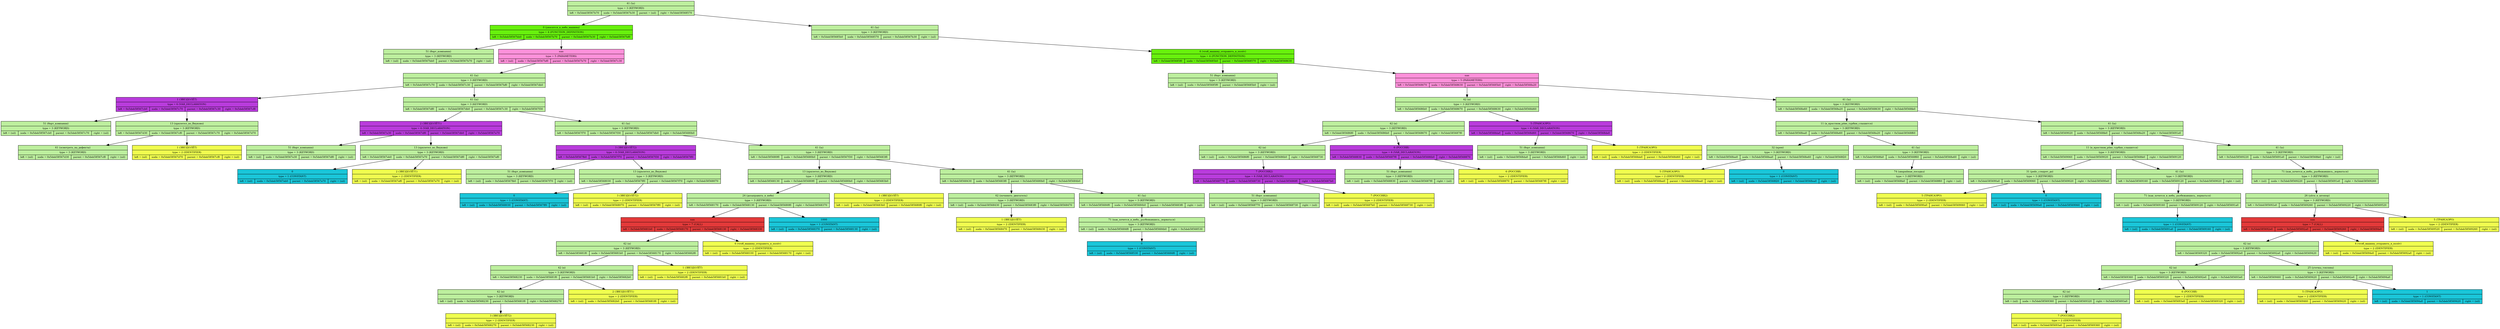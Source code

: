 digraph
{
	node[fontsize=9]

	node_0x5deb58567b30 [shape=record, label = "{41 (\\n)| type = 3 (KEYWORD) | {left = 0x5deb58567b70 | node = 0x5deb58567b30 | parent = (nil) | right = 0x5deb58568570}}" style="filled",fillcolor="#BDEF9E"]

	node_0x5deb58567b70 [shape=record, label = "{0 (уносится_в_небо_машина)| type = 4 (FUNCTION_DEFINITION) | {left = 0x5deb58567bb0 | node = 0x5deb58567b70 | parent = 0x5deb58567b30 | right = 0x5deb58567bf0}}" style="filled",fillcolor="#68F10D"]

	edge[color="black",fontsize=12]
	node_0x5deb58567b30 -> node_0x5deb58567b70

	node_0x5deb58567bb0 [shape=record, label = "{51 (борт_компании)| type = 3 (KEYWORD) | {left = (nil) | node = 0x5deb58567bb0 | parent = 0x5deb58567b70 | right = (nil)}}" style="filled",fillcolor="#BDEF9E"]

	edge[color="black",fontsize=12]
	node_0x5deb58567b70 -> node_0x5deb58567bb0

	node_0x5deb58567bf0 [shape=record, label = "{nan| type = 5 (PARAMETERS) | {left = (nil) | node = 0x5deb58567bf0 | parent = 0x5deb58567b70 | right = 0x5deb58567c30}}" style="filled",fillcolor="#FF91DA"]

	edge[color="black",fontsize=12]
	node_0x5deb58567b70 -> node_0x5deb58567bf0

	node_0x5deb58567c30 [shape=record, label = "{41 (\\n)| type = 3 (KEYWORD) | {left = 0x5deb58567c70 | node = 0x5deb58567c30 | parent = 0x5deb58567bf0 | right = 0x5deb58567db0}}" style="filled",fillcolor="#BDEF9E"]

	edge[color="black",fontsize=12]
	node_0x5deb58567bf0 -> node_0x5deb58567c30

	node_0x5deb58567c70 [shape=record, label = "{1 (ЗВЕЗДОЛЁТ)| type = 6 (VAR_DECLARATION) | {left = 0x5deb58567cb0 | node = 0x5deb58567c70 | parent = 0x5deb58567c30 | right = 0x5deb58567cf0}}" style="filled",fillcolor="#B93CDC"]

	edge[color="black",fontsize=12]
	node_0x5deb58567c30 -> node_0x5deb58567c70

	node_0x5deb58567cb0 [shape=record, label = "{51 (борт_компании)| type = 3 (KEYWORD) | {left = (nil) | node = 0x5deb58567cb0 | parent = 0x5deb58567c70 | right = (nil)}}" style="filled",fillcolor="#BDEF9E"]

	edge[color="black",fontsize=12]
	node_0x5deb58567c70 -> node_0x5deb58567cb0

	node_0x5deb58567cf0 [shape=record, label = "{13 (прилетел_во_Внуково)| type = 3 (KEYWORD) | {left = 0x5deb58567d30 | node = 0x5deb58567cf0 | parent = 0x5deb58567c70 | right = 0x5deb58567d70}}" style="filled",fillcolor="#BDEF9E"]

	edge[color="black",fontsize=12]
	node_0x5deb58567c70 -> node_0x5deb58567cf0

	node_0x5deb58567d30 [shape=record, label = "{61 (осмотреть_на_дефекты)| type = 3 (KEYWORD) | {left = (nil) | node = 0x5deb58567d30 | parent = 0x5deb58567cf0 | right = (nil)}}" style="filled",fillcolor="#BDEF9E"]

	edge[color="black",fontsize=12]
	node_0x5deb58567cf0 -> node_0x5deb58567d30

	node_0x5deb58567d70 [shape=record, label = "{1 (ЗВЕЗДОЛЁТ)| type = 2 (IDENTIFIER) | {left = (nil) | node = 0x5deb58567d70 | parent = 0x5deb58567cf0 | right = (nil)}}" style="filled",fillcolor="#F0FF4F"]

	edge[color="black",fontsize=12]
	node_0x5deb58567cf0 -> node_0x5deb58567d70

	node_0x5deb58567db0 [shape=record, label = "{41 (\\n)| type = 3 (KEYWORD) | {left = 0x5deb58567df0 | node = 0x5deb58567db0 | parent = 0x5deb58567c30 | right = 0x5deb58567f30}}" style="filled",fillcolor="#BDEF9E"]

	edge[color="black",fontsize=12]
	node_0x5deb58567c30 -> node_0x5deb58567db0

	node_0x5deb58567df0 [shape=record, label = "{2 (ЗВЕЗДОЛЁТ1)| type = 6 (VAR_DECLARATION) | {left = 0x5deb58567e30 | node = 0x5deb58567df0 | parent = 0x5deb58567db0 | right = 0x5deb58567e70}}" style="filled",fillcolor="#B93CDC"]

	edge[color="black",fontsize=12]
	node_0x5deb58567db0 -> node_0x5deb58567df0

	node_0x5deb58567e30 [shape=record, label = "{51 (борт_компании)| type = 3 (KEYWORD) | {left = (nil) | node = 0x5deb58567e30 | parent = 0x5deb58567df0 | right = (nil)}}" style="filled",fillcolor="#BDEF9E"]

	edge[color="black",fontsize=12]
	node_0x5deb58567df0 -> node_0x5deb58567e30

	node_0x5deb58567e70 [shape=record, label = "{13 (прилетел_во_Внуково)| type = 3 (KEYWORD) | {left = 0x5deb58567eb0 | node = 0x5deb58567e70 | parent = 0x5deb58567df0 | right = 0x5deb58567ef0}}" style="filled",fillcolor="#BDEF9E"]

	edge[color="black",fontsize=12]
	node_0x5deb58567df0 -> node_0x5deb58567e70

	node_0x5deb58567eb0 [shape=record, label = "{0| type = 1 (CONSTANT) | {left = (nil) | node = 0x5deb58567eb0 | parent = 0x5deb58567e70 | right = (nil)}}" style="filled",fillcolor="#1AC6D9"]

	edge[color="black",fontsize=12]
	node_0x5deb58567e70 -> node_0x5deb58567eb0

	node_0x5deb58567ef0 [shape=record, label = "{2 (ЗВЕЗДОЛЁТ1)| type = 2 (IDENTIFIER) | {left = (nil) | node = 0x5deb58567ef0 | parent = 0x5deb58567e70 | right = (nil)}}" style="filled",fillcolor="#F0FF4F"]

	edge[color="black",fontsize=12]
	node_0x5deb58567e70 -> node_0x5deb58567ef0

	node_0x5deb58567f30 [shape=record, label = "{41 (\\n)| type = 3 (KEYWORD) | {left = 0x5deb58567f70 | node = 0x5deb58567f30 | parent = 0x5deb58567db0 | right = 0x5deb585680b0}}" style="filled",fillcolor="#BDEF9E"]

	edge[color="black",fontsize=12]
	node_0x5deb58567db0 -> node_0x5deb58567f30

	node_0x5deb58567f70 [shape=record, label = "{3 (ЗВЕЗДОЛЁТ2)| type = 6 (VAR_DECLARATION) | {left = 0x5deb58567fb0 | node = 0x5deb58567f70 | parent = 0x5deb58567f30 | right = 0x5deb58567ff0}}" style="filled",fillcolor="#B93CDC"]

	edge[color="black",fontsize=12]
	node_0x5deb58567f30 -> node_0x5deb58567f70

	node_0x5deb58567fb0 [shape=record, label = "{51 (борт_компании)| type = 3 (KEYWORD) | {left = (nil) | node = 0x5deb58567fb0 | parent = 0x5deb58567f70 | right = (nil)}}" style="filled",fillcolor="#BDEF9E"]

	edge[color="black",fontsize=12]
	node_0x5deb58567f70 -> node_0x5deb58567fb0

	node_0x5deb58567ff0 [shape=record, label = "{13 (прилетел_во_Внуково)| type = 3 (KEYWORD) | {left = 0x5deb58568030 | node = 0x5deb58567ff0 | parent = 0x5deb58567f70 | right = 0x5deb58568070}}" style="filled",fillcolor="#BDEF9E"]

	edge[color="black",fontsize=12]
	node_0x5deb58567f70 -> node_0x5deb58567ff0

	node_0x5deb58568030 [shape=record, label = "{0| type = 1 (CONSTANT) | {left = (nil) | node = 0x5deb58568030 | parent = 0x5deb58567ff0 | right = (nil)}}" style="filled",fillcolor="#1AC6D9"]

	edge[color="black",fontsize=12]
	node_0x5deb58567ff0 -> node_0x5deb58568030

	node_0x5deb58568070 [shape=record, label = "{3 (ЗВЕЗДОЛЁТ2)| type = 2 (IDENTIFIER) | {left = (nil) | node = 0x5deb58568070 | parent = 0x5deb58567ff0 | right = (nil)}}" style="filled",fillcolor="#F0FF4F"]

	edge[color="black",fontsize=12]
	node_0x5deb58567ff0 -> node_0x5deb58568070

	node_0x5deb585680b0 [shape=record, label = "{41 (\\n)| type = 3 (KEYWORD) | {left = 0x5deb585680f0 | node = 0x5deb585680b0 | parent = 0x5deb58567f30 | right = 0x5deb585683f0}}" style="filled",fillcolor="#BDEF9E"]

	edge[color="black",fontsize=12]
	node_0x5deb58567f30 -> node_0x5deb585680b0

	node_0x5deb585680f0 [shape=record, label = "{13 (прилетел_во_Внуково)| type = 3 (KEYWORD) | {left = 0x5deb58568130 | node = 0x5deb585680f0 | parent = 0x5deb585680b0 | right = 0x5deb585683b0}}" style="filled",fillcolor="#BDEF9E"]

	edge[color="black",fontsize=12]
	node_0x5deb585680b0 -> node_0x5deb585680f0

	node_0x5deb58568130 [shape=record, label = "{24 (дозаправить_в_небе)| type = 3 (KEYWORD) | {left = 0x5deb58568170 | node = 0x5deb58568130 | parent = 0x5deb585680f0 | right = 0x5deb58568370}}" style="filled",fillcolor="#BDEF9E"]

	edge[color="black",fontsize=12]
	node_0x5deb585680f0 -> node_0x5deb58568130

	node_0x5deb58568170 [shape=record, label = "{nan| type = 7 (CALL) | {left = 0x5deb585681b0 | node = 0x5deb58568170 | parent = 0x5deb58568130 | right = 0x5deb58568330}}" style="filled",fillcolor="#E33A3A"]

	edge[color="black",fontsize=12]
	node_0x5deb58568130 -> node_0x5deb58568170

	node_0x5deb585681b0 [shape=record, label = "{42 (и)| type = 3 (KEYWORD) | {left = 0x5deb585681f0 | node = 0x5deb585681b0 | parent = 0x5deb58568170 | right = 0x5deb585682f0}}" style="filled",fillcolor="#BDEF9E"]

	edge[color="black",fontsize=12]
	node_0x5deb58568170 -> node_0x5deb585681b0

	node_0x5deb585681f0 [shape=record, label = "{42 (и)| type = 3 (KEYWORD) | {left = 0x5deb58568230 | node = 0x5deb585681f0 | parent = 0x5deb585681b0 | right = 0x5deb585682b0}}" style="filled",fillcolor="#BDEF9E"]

	edge[color="black",fontsize=12]
	node_0x5deb585681b0 -> node_0x5deb585681f0

	node_0x5deb58568230 [shape=record, label = "{42 (и)| type = 3 (KEYWORD) | {left = (nil) | node = 0x5deb58568230 | parent = 0x5deb585681f0 | right = 0x5deb58568270}}" style="filled",fillcolor="#BDEF9E"]

	edge[color="black",fontsize=12]
	node_0x5deb585681f0 -> node_0x5deb58568230

	node_0x5deb58568270 [shape=record, label = "{3 (ЗВЕЗДОЛЁТ2)| type = 2 (IDENTIFIER) | {left = (nil) | node = 0x5deb58568270 | parent = 0x5deb58568230 | right = (nil)}}" style="filled",fillcolor="#F0FF4F"]

	edge[color="black",fontsize=12]
	node_0x5deb58568230 -> node_0x5deb58568270

	node_0x5deb585682b0 [shape=record, label = "{2 (ЗВЕЗДОЛЁТ1)| type = 2 (IDENTIFIER) | {left = (nil) | node = 0x5deb585682b0 | parent = 0x5deb585681f0 | right = (nil)}}" style="filled",fillcolor="#F0FF4F"]

	edge[color="black",fontsize=12]
	node_0x5deb585681f0 -> node_0x5deb585682b0

	node_0x5deb585682f0 [shape=record, label = "{1 (ЗВЕЗДОЛЁТ)| type = 2 (IDENTIFIER) | {left = (nil) | node = 0x5deb585682f0 | parent = 0x5deb585681b0 | right = (nil)}}" style="filled",fillcolor="#F0FF4F"]

	edge[color="black",fontsize=12]
	node_0x5deb585681b0 -> node_0x5deb585682f0

	node_0x5deb58568330 [shape=record, label = "{4 (чтоб_машину_отправить_в_полёт)| type = 2 (IDENTIFIER) | {left = (nil) | node = 0x5deb58568330 | parent = 0x5deb58568170 | right = (nil)}}" style="filled",fillcolor="#F0FF4F"]

	edge[color="black",fontsize=12]
	node_0x5deb58568170 -> node_0x5deb58568330

	node_0x5deb58568370 [shape=record, label = "{1000| type = 1 (CONSTANT) | {left = (nil) | node = 0x5deb58568370 | parent = 0x5deb58568130 | right = (nil)}}" style="filled",fillcolor="#1AC6D9"]

	edge[color="black",fontsize=12]
	node_0x5deb58568130 -> node_0x5deb58568370

	node_0x5deb585683b0 [shape=record, label = "{1 (ЗВЕЗДОЛЁТ)| type = 2 (IDENTIFIER) | {left = (nil) | node = 0x5deb585683b0 | parent = 0x5deb585680f0 | right = (nil)}}" style="filled",fillcolor="#F0FF4F"]

	edge[color="black",fontsize=12]
	node_0x5deb585680f0 -> node_0x5deb585683b0

	node_0x5deb585683f0 [shape=record, label = "{41 (\\n)| type = 3 (KEYWORD) | {left = 0x5deb58568430 | node = 0x5deb585683f0 | parent = 0x5deb585680b0 | right = 0x5deb585684b0}}" style="filled",fillcolor="#BDEF9E"]

	edge[color="black",fontsize=12]
	node_0x5deb585680b0 -> node_0x5deb585683f0

	node_0x5deb58568430 [shape=record, label = "{62 (починить_двигатель)| type = 3 (KEYWORD) | {left = (nil) | node = 0x5deb58568430 | parent = 0x5deb585683f0 | right = 0x5deb58568470}}" style="filled",fillcolor="#BDEF9E"]

	edge[color="black",fontsize=12]
	node_0x5deb585683f0 -> node_0x5deb58568430

	node_0x5deb58568470 [shape=record, label = "{1 (ЗВЕЗДОЛЁТ)| type = 2 (IDENTIFIER) | {left = (nil) | node = 0x5deb58568470 | parent = 0x5deb58568430 | right = (nil)}}" style="filled",fillcolor="#F0FF4F"]

	edge[color="black",fontsize=12]
	node_0x5deb58568430 -> node_0x5deb58568470

	node_0x5deb585684b0 [shape=record, label = "{41 (\\n)| type = 3 (KEYWORD) | {left = 0x5deb585684f0 | node = 0x5deb585684b0 | parent = 0x5deb585683f0 | right = (nil)}}" style="filled",fillcolor="#BDEF9E"]

	edge[color="black",fontsize=12]
	node_0x5deb585683f0 -> node_0x5deb585684b0

	node_0x5deb585684f0 [shape=record, label = "{71 (как_хочется_в_небо,_разбежавшись,_ворваться)| type = 3 (KEYWORD) | {left = (nil) | node = 0x5deb585684f0 | parent = 0x5deb585684b0 | right = 0x5deb58568530}}" style="filled",fillcolor="#BDEF9E"]

	edge[color="black",fontsize=12]
	node_0x5deb585684b0 -> node_0x5deb585684f0

	node_0x5deb58568530 [shape=record, label = "{0| type = 1 (CONSTANT) | {left = (nil) | node = 0x5deb58568530 | parent = 0x5deb585684f0 | right = (nil)}}" style="filled",fillcolor="#1AC6D9"]

	edge[color="black",fontsize=12]
	node_0x5deb585684f0 -> node_0x5deb58568530

	node_0x5deb58568570 [shape=record, label = "{41 (\\n)| type = 3 (KEYWORD) | {left = 0x5deb585685b0 | node = 0x5deb58568570 | parent = 0x5deb58567b30 | right = (nil)}}" style="filled",fillcolor="#BDEF9E"]

	edge[color="black",fontsize=12]
	node_0x5deb58567b30 -> node_0x5deb58568570

	node_0x5deb585685b0 [shape=record, label = "{4 (чтоб_машину_отправить_в_полёт)| type = 4 (FUNCTION_DEFINITION) | {left = 0x5deb585685f0 | node = 0x5deb585685b0 | parent = 0x5deb58568570 | right = 0x5deb58568630}}" style="filled",fillcolor="#68F10D"]

	edge[color="black",fontsize=12]
	node_0x5deb58568570 -> node_0x5deb585685b0

	node_0x5deb585685f0 [shape=record, label = "{51 (борт_компании)| type = 3 (KEYWORD) | {left = (nil) | node = 0x5deb585685f0 | parent = 0x5deb585685b0 | right = (nil)}}" style="filled",fillcolor="#BDEF9E"]

	edge[color="black",fontsize=12]
	node_0x5deb585685b0 -> node_0x5deb585685f0

	node_0x5deb58568630 [shape=record, label = "{nan| type = 5 (PARAMETERS) | {left = 0x5deb58568670 | node = 0x5deb58568630 | parent = 0x5deb585685b0 | right = 0x5deb58568e20}}" style="filled",fillcolor="#FF91DA"]

	edge[color="black",fontsize=12]
	node_0x5deb585685b0 -> node_0x5deb58568630

	node_0x5deb58568670 [shape=record, label = "{42 (и)| type = 3 (KEYWORD) | {left = 0x5deb585686b0 | node = 0x5deb58568670 | parent = 0x5deb58568630 | right = 0x5deb58568d60}}" style="filled",fillcolor="#BDEF9E"]

	edge[color="black",fontsize=12]
	node_0x5deb58568630 -> node_0x5deb58568670

	node_0x5deb585686b0 [shape=record, label = "{42 (и)| type = 3 (KEYWORD) | {left = 0x5deb585686f0 | node = 0x5deb585686b0 | parent = 0x5deb58568670 | right = 0x5deb585687f0}}" style="filled",fillcolor="#BDEF9E"]

	edge[color="black",fontsize=12]
	node_0x5deb58568670 -> node_0x5deb585686b0

	node_0x5deb585686f0 [shape=record, label = "{42 (и)| type = 3 (KEYWORD) | {left = (nil) | node = 0x5deb585686f0 | parent = 0x5deb585686b0 | right = 0x5deb58568730}}" style="filled",fillcolor="#BDEF9E"]

	edge[color="black",fontsize=12]
	node_0x5deb585686b0 -> node_0x5deb585686f0

	node_0x5deb58568730 [shape=record, label = "{7 (РОССИЯ2)| type = 6 (VAR_DECLARATION) | {left = 0x5deb58568770 | node = 0x5deb58568730 | parent = 0x5deb585686f0 | right = 0x5deb585687b0}}" style="filled",fillcolor="#B93CDC"]

	edge[color="black",fontsize=12]
	node_0x5deb585686f0 -> node_0x5deb58568730

	node_0x5deb58568770 [shape=record, label = "{51 (борт_компании)| type = 3 (KEYWORD) | {left = (nil) | node = 0x5deb58568770 | parent = 0x5deb58568730 | right = (nil)}}" style="filled",fillcolor="#BDEF9E"]

	edge[color="black",fontsize=12]
	node_0x5deb58568730 -> node_0x5deb58568770

	node_0x5deb585687b0 [shape=record, label = "{7 (РОССИЯ2)| type = 2 (IDENTIFIER) | {left = (nil) | node = 0x5deb585687b0 | parent = 0x5deb58568730 | right = (nil)}}" style="filled",fillcolor="#F0FF4F"]

	edge[color="black",fontsize=12]
	node_0x5deb58568730 -> node_0x5deb585687b0

	node_0x5deb585687f0 [shape=record, label = "{6 (РОССИЯ)| type = 6 (VAR_DECLARATION) | {left = 0x5deb58568830 | node = 0x5deb585687f0 | parent = 0x5deb585686b0 | right = 0x5deb58568870}}" style="filled",fillcolor="#B93CDC"]

	edge[color="black",fontsize=12]
	node_0x5deb585686b0 -> node_0x5deb585687f0

	node_0x5deb58568830 [shape=record, label = "{51 (борт_компании)| type = 3 (KEYWORD) | {left = (nil) | node = 0x5deb58568830 | parent = 0x5deb585687f0 | right = (nil)}}" style="filled",fillcolor="#BDEF9E"]

	edge[color="black",fontsize=12]
	node_0x5deb585687f0 -> node_0x5deb58568830

	node_0x5deb58568870 [shape=record, label = "{6 (РОССИЯ)| type = 2 (IDENTIFIER) | {left = (nil) | node = 0x5deb58568870 | parent = 0x5deb585687f0 | right = (nil)}}" style="filled",fillcolor="#F0FF4F"]

	edge[color="black",fontsize=12]
	node_0x5deb585687f0 -> node_0x5deb58568870

	node_0x5deb58568d60 [shape=record, label = "{5 (ТРАНСАЭРО)| type = 6 (VAR_DECLARATION) | {left = 0x5deb58568da0 | node = 0x5deb58568d60 | parent = 0x5deb58568670 | right = 0x5deb58568de0}}" style="filled",fillcolor="#B93CDC"]

	edge[color="black",fontsize=12]
	node_0x5deb58568670 -> node_0x5deb58568d60

	node_0x5deb58568da0 [shape=record, label = "{51 (борт_компании)| type = 3 (KEYWORD) | {left = (nil) | node = 0x5deb58568da0 | parent = 0x5deb58568d60 | right = (nil)}}" style="filled",fillcolor="#BDEF9E"]

	edge[color="black",fontsize=12]
	node_0x5deb58568d60 -> node_0x5deb58568da0

	node_0x5deb58568de0 [shape=record, label = "{5 (ТРАНСАЭРО)| type = 2 (IDENTIFIER) | {left = (nil) | node = 0x5deb58568de0 | parent = 0x5deb58568d60 | right = (nil)}}" style="filled",fillcolor="#F0FF4F"]

	edge[color="black",fontsize=12]
	node_0x5deb58568d60 -> node_0x5deb58568de0

	node_0x5deb58568e20 [shape=record, label = "{41 (\\n)| type = 3 (KEYWORD) | {left = 0x5deb58568e60 | node = 0x5deb58568e20 | parent = 0x5deb58568630 | right = 0x5deb58568fe0}}" style="filled",fillcolor="#BDEF9E"]

	edge[color="black",fontsize=12]
	node_0x5deb58568630 -> node_0x5deb58568e20

	node_0x5deb58568e60 [shape=record, label = "{11 (в_яростном_рёве_турбин_слышится)| type = 3 (KEYWORD) | {left = 0x5deb58568ea0 | node = 0x5deb58568e60 | parent = 0x5deb58568e20 | right = 0x5deb58568f60}}" style="filled",fillcolor="#BDEF9E"]

	edge[color="black",fontsize=12]
	node_0x5deb58568e20 -> node_0x5deb58568e60

	node_0x5deb58568ea0 [shape=record, label = "{32 (крен)| type = 3 (KEYWORD) | {left = 0x5deb58568ee0 | node = 0x5deb58568ea0 | parent = 0x5deb58568e60 | right = 0x5deb58568f20}}" style="filled",fillcolor="#BDEF9E"]

	edge[color="black",fontsize=12]
	node_0x5deb58568e60 -> node_0x5deb58568ea0

	node_0x5deb58568ee0 [shape=record, label = "{5 (ТРАНСАЭРО)| type = 2 (IDENTIFIER) | {left = (nil) | node = 0x5deb58568ee0 | parent = 0x5deb58568ea0 | right = (nil)}}" style="filled",fillcolor="#F0FF4F"]

	edge[color="black",fontsize=12]
	node_0x5deb58568ea0 -> node_0x5deb58568ee0

	node_0x5deb58568f20 [shape=record, label = "{0| type = 1 (CONSTANT) | {left = (nil) | node = 0x5deb58568f20 | parent = 0x5deb58568ea0 | right = (nil)}}" style="filled",fillcolor="#1AC6D9"]

	edge[color="black",fontsize=12]
	node_0x5deb58568ea0 -> node_0x5deb58568f20

	node_0x5deb58568f60 [shape=record, label = "{41 (\\n)| type = 3 (KEYWORD) | {left = 0x5deb58568fa0 | node = 0x5deb58568f60 | parent = 0x5deb58568e60 | right = (nil)}}" style="filled",fillcolor="#BDEF9E"]

	edge[color="black",fontsize=12]
	node_0x5deb58568e60 -> node_0x5deb58568f60

	node_0x5deb58568fa0 [shape=record, label = "{74 (аварийная_посадка)| type = 3 (KEYWORD) | {left = (nil) | node = 0x5deb58568fa0 | parent = 0x5deb58568f60 | right = (nil)}}" style="filled",fillcolor="#BDEF9E"]

	edge[color="black",fontsize=12]
	node_0x5deb58568f60 -> node_0x5deb58568fa0

	node_0x5deb58568fe0 [shape=record, label = "{41 (\\n)| type = 3 (KEYWORD) | {left = 0x5deb58569020 | node = 0x5deb58568fe0 | parent = 0x5deb58568e20 | right = 0x5deb585691e0}}" style="filled",fillcolor="#BDEF9E"]

	edge[color="black",fontsize=12]
	node_0x5deb58568e20 -> node_0x5deb58568fe0

	node_0x5deb58569020 [shape=record, label = "{11 (в_яростном_рёве_турбин_слышится)| type = 3 (KEYWORD) | {left = 0x5deb58569060 | node = 0x5deb58569020 | parent = 0x5deb58568fe0 | right = 0x5deb58569120}}" style="filled",fillcolor="#BDEF9E"]

	edge[color="black",fontsize=12]
	node_0x5deb58568fe0 -> node_0x5deb58569020

	node_0x5deb58569060 [shape=record, label = "{31 (рейс_следует_до)| type = 3 (KEYWORD) | {left = 0x5deb585690a0 | node = 0x5deb58569060 | parent = 0x5deb58569020 | right = 0x5deb585690e0}}" style="filled",fillcolor="#BDEF9E"]

	edge[color="black",fontsize=12]
	node_0x5deb58569020 -> node_0x5deb58569060

	node_0x5deb585690a0 [shape=record, label = "{5 (ТРАНСАЭРО)| type = 2 (IDENTIFIER) | {left = (nil) | node = 0x5deb585690a0 | parent = 0x5deb58569060 | right = (nil)}}" style="filled",fillcolor="#F0FF4F"]

	edge[color="black",fontsize=12]
	node_0x5deb58569060 -> node_0x5deb585690a0

	node_0x5deb585690e0 [shape=record, label = "{0| type = 1 (CONSTANT) | {left = (nil) | node = 0x5deb585690e0 | parent = 0x5deb58569060 | right = (nil)}}" style="filled",fillcolor="#1AC6D9"]

	edge[color="black",fontsize=12]
	node_0x5deb58569060 -> node_0x5deb585690e0

	node_0x5deb58569120 [shape=record, label = "{41 (\\n)| type = 3 (KEYWORD) | {left = 0x5deb58569160 | node = 0x5deb58569120 | parent = 0x5deb58569020 | right = (nil)}}" style="filled",fillcolor="#BDEF9E"]

	edge[color="black",fontsize=12]
	node_0x5deb58569020 -> node_0x5deb58569120

	node_0x5deb58569160 [shape=record, label = "{71 (как_хочется_в_небо,_разбежавшись,_ворваться)| type = 3 (KEYWORD) | {left = (nil) | node = 0x5deb58569160 | parent = 0x5deb58569120 | right = 0x5deb585691a0}}" style="filled",fillcolor="#BDEF9E"]

	edge[color="black",fontsize=12]
	node_0x5deb58569120 -> node_0x5deb58569160

	node_0x5deb585691a0 [shape=record, label = "{1| type = 1 (CONSTANT) | {left = (nil) | node = 0x5deb585691a0 | parent = 0x5deb58569160 | right = (nil)}}" style="filled",fillcolor="#1AC6D9"]

	edge[color="black",fontsize=12]
	node_0x5deb58569160 -> node_0x5deb585691a0

	node_0x5deb585691e0 [shape=record, label = "{41 (\\n)| type = 3 (KEYWORD) | {left = 0x5deb58569220 | node = 0x5deb585691e0 | parent = 0x5deb58568fe0 | right = (nil)}}" style="filled",fillcolor="#BDEF9E"]

	edge[color="black",fontsize=12]
	node_0x5deb58568fe0 -> node_0x5deb585691e0

	node_0x5deb58569220 [shape=record, label = "{71 (как_хочется_в_небо,_разбежавшись,_ворваться)| type = 3 (KEYWORD) | {left = (nil) | node = 0x5deb58569220 | parent = 0x5deb585691e0 | right = 0x5deb58569260}}" style="filled",fillcolor="#BDEF9E"]

	edge[color="black",fontsize=12]
	node_0x5deb585691e0 -> node_0x5deb58569220

	node_0x5deb58569260 [shape=record, label = "{26 (уйти_в_штопор)| type = 3 (KEYWORD) | {left = 0x5deb585692a0 | node = 0x5deb58569260 | parent = 0x5deb58569220 | right = 0x5deb58569520}}" style="filled",fillcolor="#BDEF9E"]

	edge[color="black",fontsize=12]
	node_0x5deb58569220 -> node_0x5deb58569260

	node_0x5deb585692a0 [shape=record, label = "{nan| type = 7 (CALL) | {left = 0x5deb585692e0 | node = 0x5deb585692a0 | parent = 0x5deb58569260 | right = 0x5deb585694e0}}" style="filled",fillcolor="#E33A3A"]

	edge[color="black",fontsize=12]
	node_0x5deb58569260 -> node_0x5deb585692a0

	node_0x5deb585692e0 [shape=record, label = "{42 (и)| type = 3 (KEYWORD) | {left = 0x5deb58569320 | node = 0x5deb585692e0 | parent = 0x5deb585692a0 | right = 0x5deb58569420}}" style="filled",fillcolor="#BDEF9E"]

	edge[color="black",fontsize=12]
	node_0x5deb585692a0 -> node_0x5deb585692e0

	node_0x5deb58569320 [shape=record, label = "{42 (и)| type = 3 (KEYWORD) | {left = 0x5deb58569360 | node = 0x5deb58569320 | parent = 0x5deb585692e0 | right = 0x5deb585693e0}}" style="filled",fillcolor="#BDEF9E"]

	edge[color="black",fontsize=12]
	node_0x5deb585692e0 -> node_0x5deb58569320

	node_0x5deb58569360 [shape=record, label = "{42 (и)| type = 3 (KEYWORD) | {left = (nil) | node = 0x5deb58569360 | parent = 0x5deb58569320 | right = 0x5deb585693a0}}" style="filled",fillcolor="#BDEF9E"]

	edge[color="black",fontsize=12]
	node_0x5deb58569320 -> node_0x5deb58569360

	node_0x5deb585693a0 [shape=record, label = "{7 (РОССИЯ2)| type = 2 (IDENTIFIER) | {left = (nil) | node = 0x5deb585693a0 | parent = 0x5deb58569360 | right = (nil)}}" style="filled",fillcolor="#F0FF4F"]

	edge[color="black",fontsize=12]
	node_0x5deb58569360 -> node_0x5deb585693a0

	node_0x5deb585693e0 [shape=record, label = "{6 (РОССИЯ)| type = 2 (IDENTIFIER) | {left = (nil) | node = 0x5deb585693e0 | parent = 0x5deb58569320 | right = (nil)}}" style="filled",fillcolor="#F0FF4F"]

	edge[color="black",fontsize=12]
	node_0x5deb58569320 -> node_0x5deb585693e0

	node_0x5deb58569420 [shape=record, label = "{25 (утечка_топлива)| type = 3 (KEYWORD) | {left = 0x5deb58569460 | node = 0x5deb58569420 | parent = 0x5deb585692e0 | right = 0x5deb585694a0}}" style="filled",fillcolor="#BDEF9E"]

	edge[color="black",fontsize=12]
	node_0x5deb585692e0 -> node_0x5deb58569420

	node_0x5deb58569460 [shape=record, label = "{5 (ТРАНСАЭРО)| type = 2 (IDENTIFIER) | {left = (nil) | node = 0x5deb58569460 | parent = 0x5deb58569420 | right = (nil)}}" style="filled",fillcolor="#F0FF4F"]

	edge[color="black",fontsize=12]
	node_0x5deb58569420 -> node_0x5deb58569460

	node_0x5deb585694a0 [shape=record, label = "{1| type = 1 (CONSTANT) | {left = (nil) | node = 0x5deb585694a0 | parent = 0x5deb58569420 | right = (nil)}}" style="filled",fillcolor="#1AC6D9"]

	edge[color="black",fontsize=12]
	node_0x5deb58569420 -> node_0x5deb585694a0

	node_0x5deb585694e0 [shape=record, label = "{4 (чтоб_машину_отправить_в_полёт)| type = 2 (IDENTIFIER) | {left = (nil) | node = 0x5deb585694e0 | parent = 0x5deb585692a0 | right = (nil)}}" style="filled",fillcolor="#F0FF4F"]

	edge[color="black",fontsize=12]
	node_0x5deb585692a0 -> node_0x5deb585694e0

	node_0x5deb58569520 [shape=record, label = "{5 (ТРАНСАЭРО)| type = 2 (IDENTIFIER) | {left = (nil) | node = 0x5deb58569520 | parent = 0x5deb58569260 | right = (nil)}}" style="filled",fillcolor="#F0FF4F"]

	edge[color="black",fontsize=12]
	node_0x5deb58569260 -> node_0x5deb58569520

	}